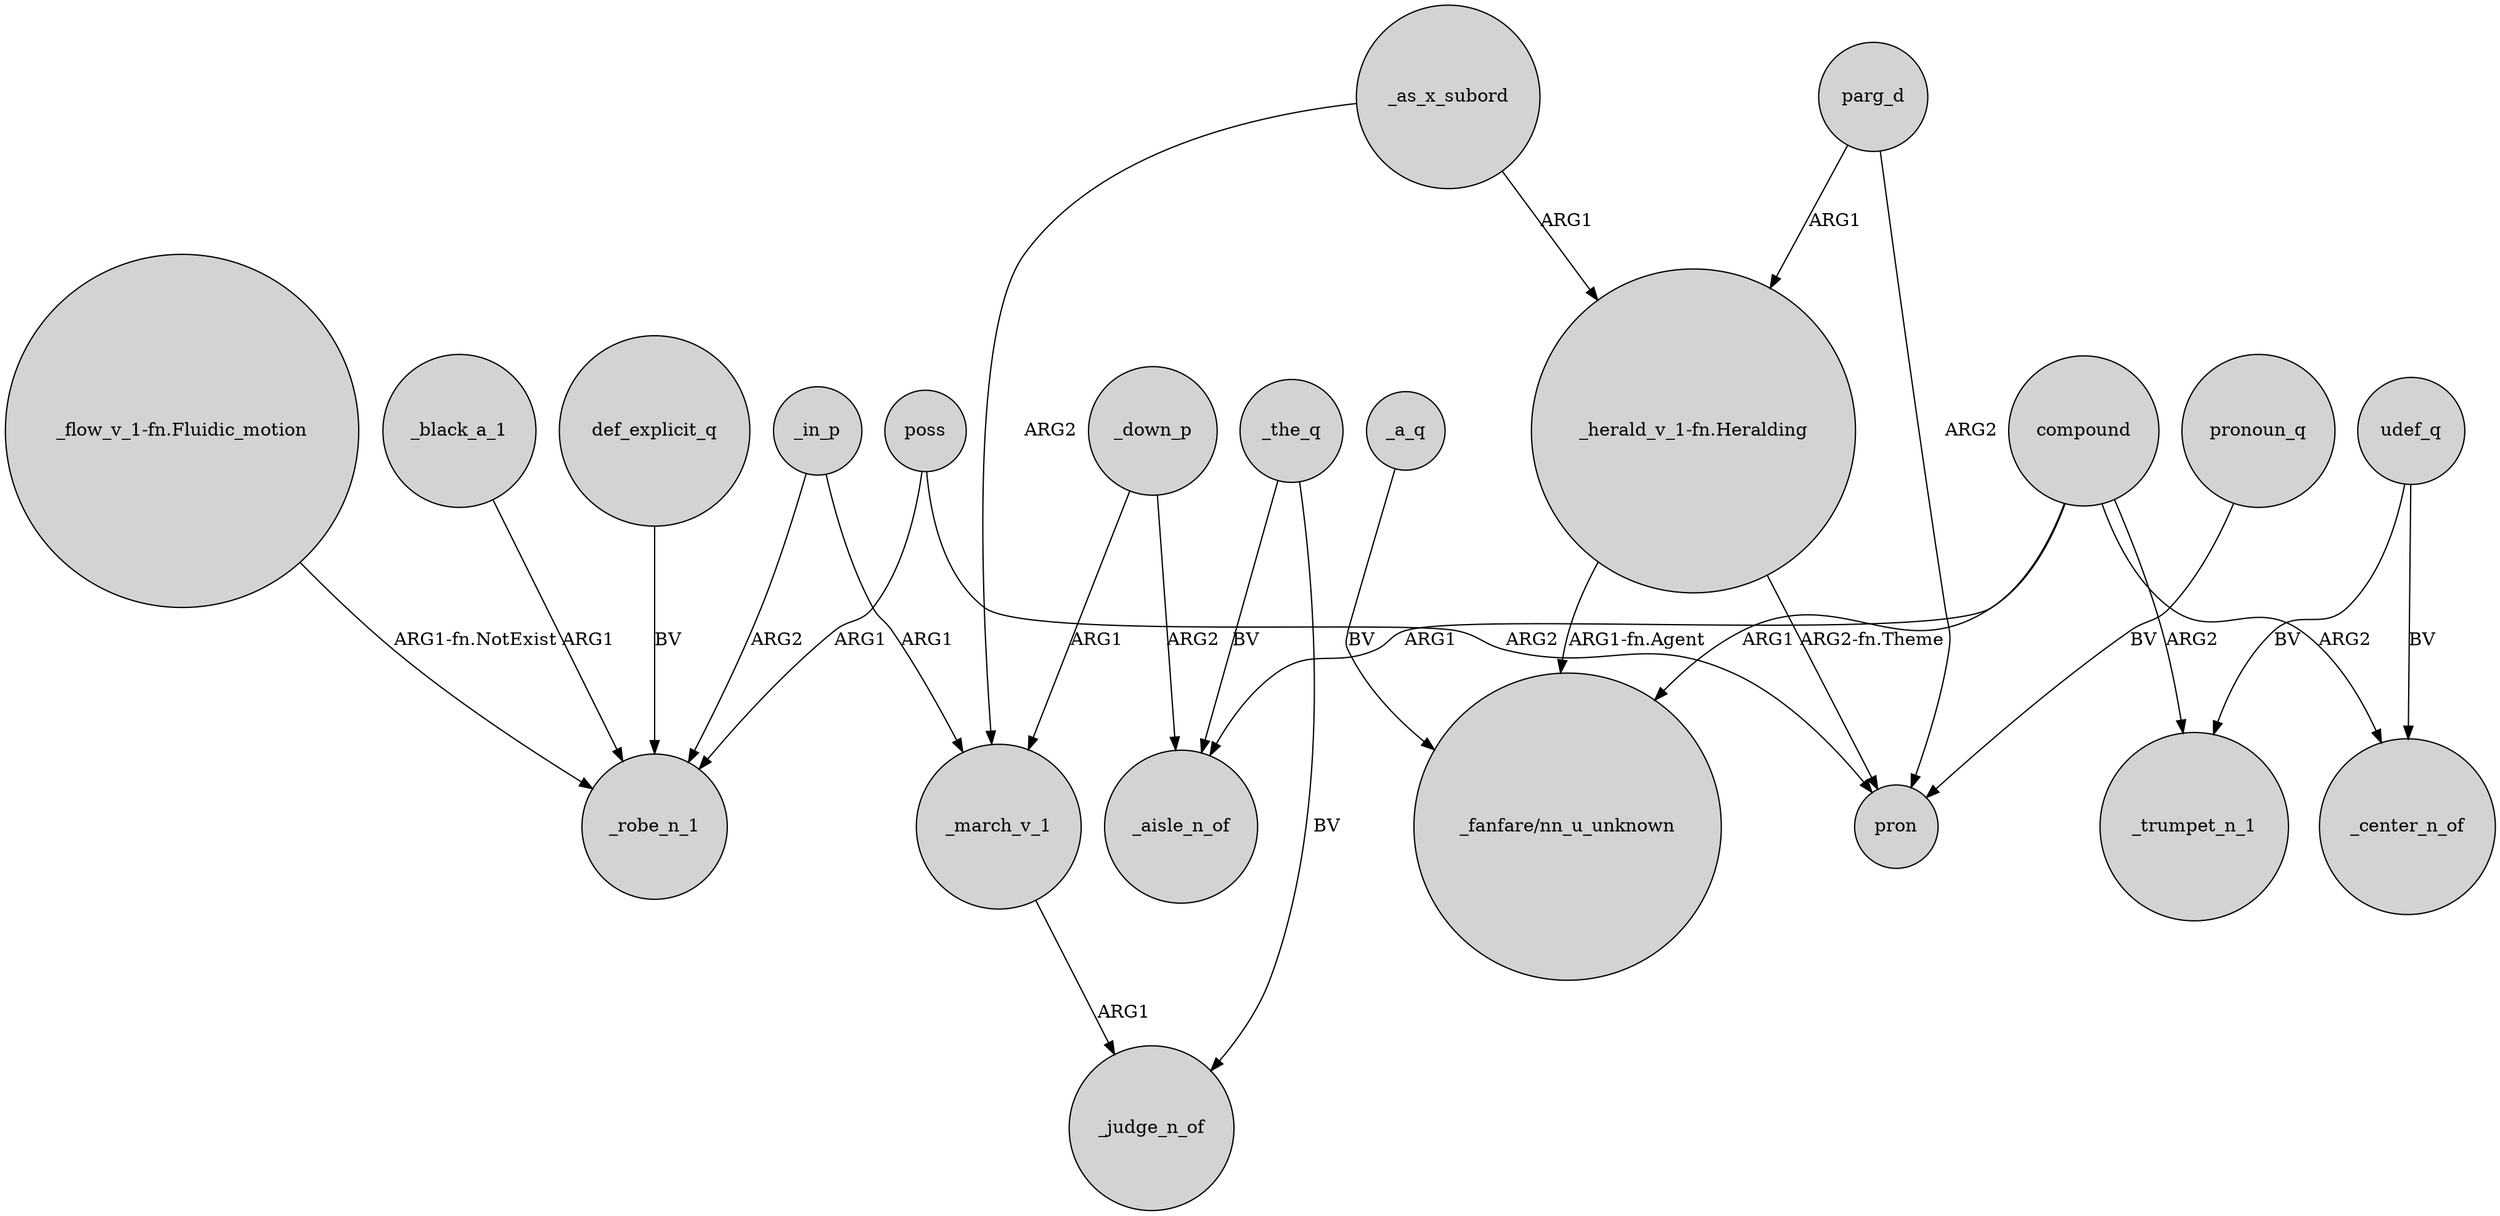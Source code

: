 digraph {
	node [shape=circle style=filled]
	"_flow_v_1-fn.Fluidic_motion" -> _robe_n_1 [label="ARG1-fn.NotExist"]
	"_herald_v_1-fn.Heralding" -> "_fanfare/nn_u_unknown" [label="ARG1-fn.Agent"]
	_in_p -> _march_v_1 [label=ARG1]
	_as_x_subord -> _march_v_1 [label=ARG2]
	_the_q -> _aisle_n_of [label=BV]
	poss -> pron [label=ARG2]
	compound -> _aisle_n_of [label=ARG1]
	_as_x_subord -> "_herald_v_1-fn.Heralding" [label=ARG1]
	_in_p -> _robe_n_1 [label=ARG2]
	_a_q -> "_fanfare/nn_u_unknown" [label=BV]
	udef_q -> _center_n_of [label=BV]
	compound -> _trumpet_n_1 [label=ARG2]
	parg_d -> pron [label=ARG2]
	def_explicit_q -> _robe_n_1 [label=BV]
	compound -> _center_n_of [label=ARG2]
	_down_p -> _aisle_n_of [label=ARG2]
	parg_d -> "_herald_v_1-fn.Heralding" [label=ARG1]
	pronoun_q -> pron [label=BV]
	_march_v_1 -> _judge_n_of [label=ARG1]
	_down_p -> _march_v_1 [label=ARG1]
	_black_a_1 -> _robe_n_1 [label=ARG1]
	udef_q -> _trumpet_n_1 [label=BV]
	compound -> "_fanfare/nn_u_unknown" [label=ARG1]
	"_herald_v_1-fn.Heralding" -> pron [label="ARG2-fn.Theme"]
	_the_q -> _judge_n_of [label=BV]
	poss -> _robe_n_1 [label=ARG1]
}
